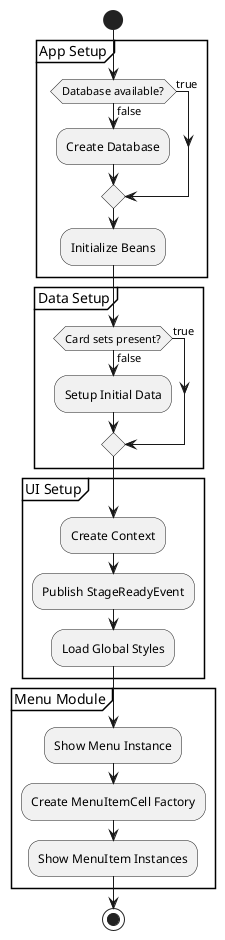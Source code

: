 @startuml
start

partition "App Setup" {
    if (Database available?) then (true)
    else (false)
        :Create Database;
    endif

    :Initialize Beans;
}

partition "Data Setup" {
    if (Card sets present?) then (true)
    else (false)
        :Setup Initial Data;
    endif
}

partition "UI Setup" {
    :Create Context;
    :Publish StageReadyEvent;
    :Load Global Styles;
}

partition "Menu Module" {
    :Show Menu Instance;
    :Create MenuItemCell Factory;
    :Show MenuItem Instances;
}

stop
@enduml
